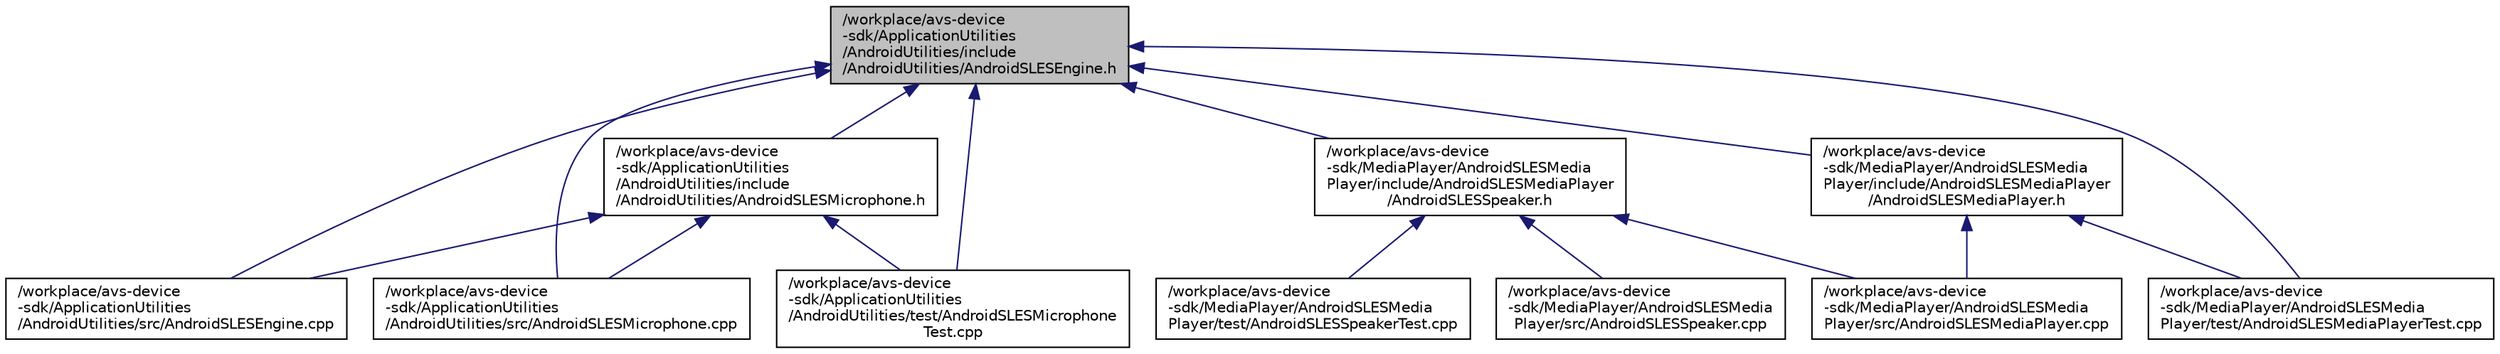 digraph "/workplace/avs-device-sdk/ApplicationUtilities/AndroidUtilities/include/AndroidUtilities/AndroidSLESEngine.h"
{
  edge [fontname="Helvetica",fontsize="10",labelfontname="Helvetica",labelfontsize="10"];
  node [fontname="Helvetica",fontsize="10",shape=record];
  Node1 [label="/workplace/avs-device\l-sdk/ApplicationUtilities\l/AndroidUtilities/include\l/AndroidUtilities/AndroidSLESEngine.h",height=0.2,width=0.4,color="black", fillcolor="grey75", style="filled", fontcolor="black"];
  Node1 -> Node2 [dir="back",color="midnightblue",fontsize="10",style="solid",fontname="Helvetica"];
  Node2 [label="/workplace/avs-device\l-sdk/ApplicationUtilities\l/AndroidUtilities/include\l/AndroidUtilities/AndroidSLESMicrophone.h",height=0.2,width=0.4,color="black", fillcolor="white", style="filled",URL="$_android_s_l_e_s_microphone_8h.html"];
  Node2 -> Node3 [dir="back",color="midnightblue",fontsize="10",style="solid",fontname="Helvetica"];
  Node3 [label="/workplace/avs-device\l-sdk/ApplicationUtilities\l/AndroidUtilities/src/AndroidSLESEngine.cpp",height=0.2,width=0.4,color="black", fillcolor="white", style="filled",URL="$_android_s_l_e_s_engine_8cpp.html"];
  Node2 -> Node4 [dir="back",color="midnightblue",fontsize="10",style="solid",fontname="Helvetica"];
  Node4 [label="/workplace/avs-device\l-sdk/ApplicationUtilities\l/AndroidUtilities/src/AndroidSLESMicrophone.cpp",height=0.2,width=0.4,color="black", fillcolor="white", style="filled",URL="$_android_s_l_e_s_microphone_8cpp.html"];
  Node2 -> Node5 [dir="back",color="midnightblue",fontsize="10",style="solid",fontname="Helvetica"];
  Node5 [label="/workplace/avs-device\l-sdk/ApplicationUtilities\l/AndroidUtilities/test/AndroidSLESMicrophone\lTest.cpp",height=0.2,width=0.4,color="black", fillcolor="white", style="filled",URL="$_android_s_l_e_s_microphone_test_8cpp.html"];
  Node1 -> Node3 [dir="back",color="midnightblue",fontsize="10",style="solid",fontname="Helvetica"];
  Node1 -> Node4 [dir="back",color="midnightblue",fontsize="10",style="solid",fontname="Helvetica"];
  Node1 -> Node5 [dir="back",color="midnightblue",fontsize="10",style="solid",fontname="Helvetica"];
  Node1 -> Node6 [dir="back",color="midnightblue",fontsize="10",style="solid",fontname="Helvetica"];
  Node6 [label="/workplace/avs-device\l-sdk/MediaPlayer/AndroidSLESMedia\lPlayer/include/AndroidSLESMediaPlayer\l/AndroidSLESMediaPlayer.h",height=0.2,width=0.4,color="black", fillcolor="white", style="filled",URL="$_android_s_l_e_s_media_player_8h.html"];
  Node6 -> Node7 [dir="back",color="midnightblue",fontsize="10",style="solid",fontname="Helvetica"];
  Node7 [label="/workplace/avs-device\l-sdk/MediaPlayer/AndroidSLESMedia\lPlayer/src/AndroidSLESMediaPlayer.cpp",height=0.2,width=0.4,color="black", fillcolor="white", style="filled",URL="$_android_s_l_e_s_media_player_8cpp.html"];
  Node6 -> Node8 [dir="back",color="midnightblue",fontsize="10",style="solid",fontname="Helvetica"];
  Node8 [label="/workplace/avs-device\l-sdk/MediaPlayer/AndroidSLESMedia\lPlayer/test/AndroidSLESMediaPlayerTest.cpp",height=0.2,width=0.4,color="black", fillcolor="white", style="filled",URL="$_android_s_l_e_s_media_player_test_8cpp.html"];
  Node1 -> Node9 [dir="back",color="midnightblue",fontsize="10",style="solid",fontname="Helvetica"];
  Node9 [label="/workplace/avs-device\l-sdk/MediaPlayer/AndroidSLESMedia\lPlayer/include/AndroidSLESMediaPlayer\l/AndroidSLESSpeaker.h",height=0.2,width=0.4,color="black", fillcolor="white", style="filled",URL="$_android_s_l_e_s_speaker_8h.html"];
  Node9 -> Node7 [dir="back",color="midnightblue",fontsize="10",style="solid",fontname="Helvetica"];
  Node9 -> Node10 [dir="back",color="midnightblue",fontsize="10",style="solid",fontname="Helvetica"];
  Node10 [label="/workplace/avs-device\l-sdk/MediaPlayer/AndroidSLESMedia\lPlayer/src/AndroidSLESSpeaker.cpp",height=0.2,width=0.4,color="black", fillcolor="white", style="filled",URL="$_android_s_l_e_s_speaker_8cpp.html"];
  Node9 -> Node11 [dir="back",color="midnightblue",fontsize="10",style="solid",fontname="Helvetica"];
  Node11 [label="/workplace/avs-device\l-sdk/MediaPlayer/AndroidSLESMedia\lPlayer/test/AndroidSLESSpeakerTest.cpp",height=0.2,width=0.4,color="black", fillcolor="white", style="filled",URL="$_android_s_l_e_s_speaker_test_8cpp.html"];
  Node1 -> Node8 [dir="back",color="midnightblue",fontsize="10",style="solid",fontname="Helvetica"];
}
